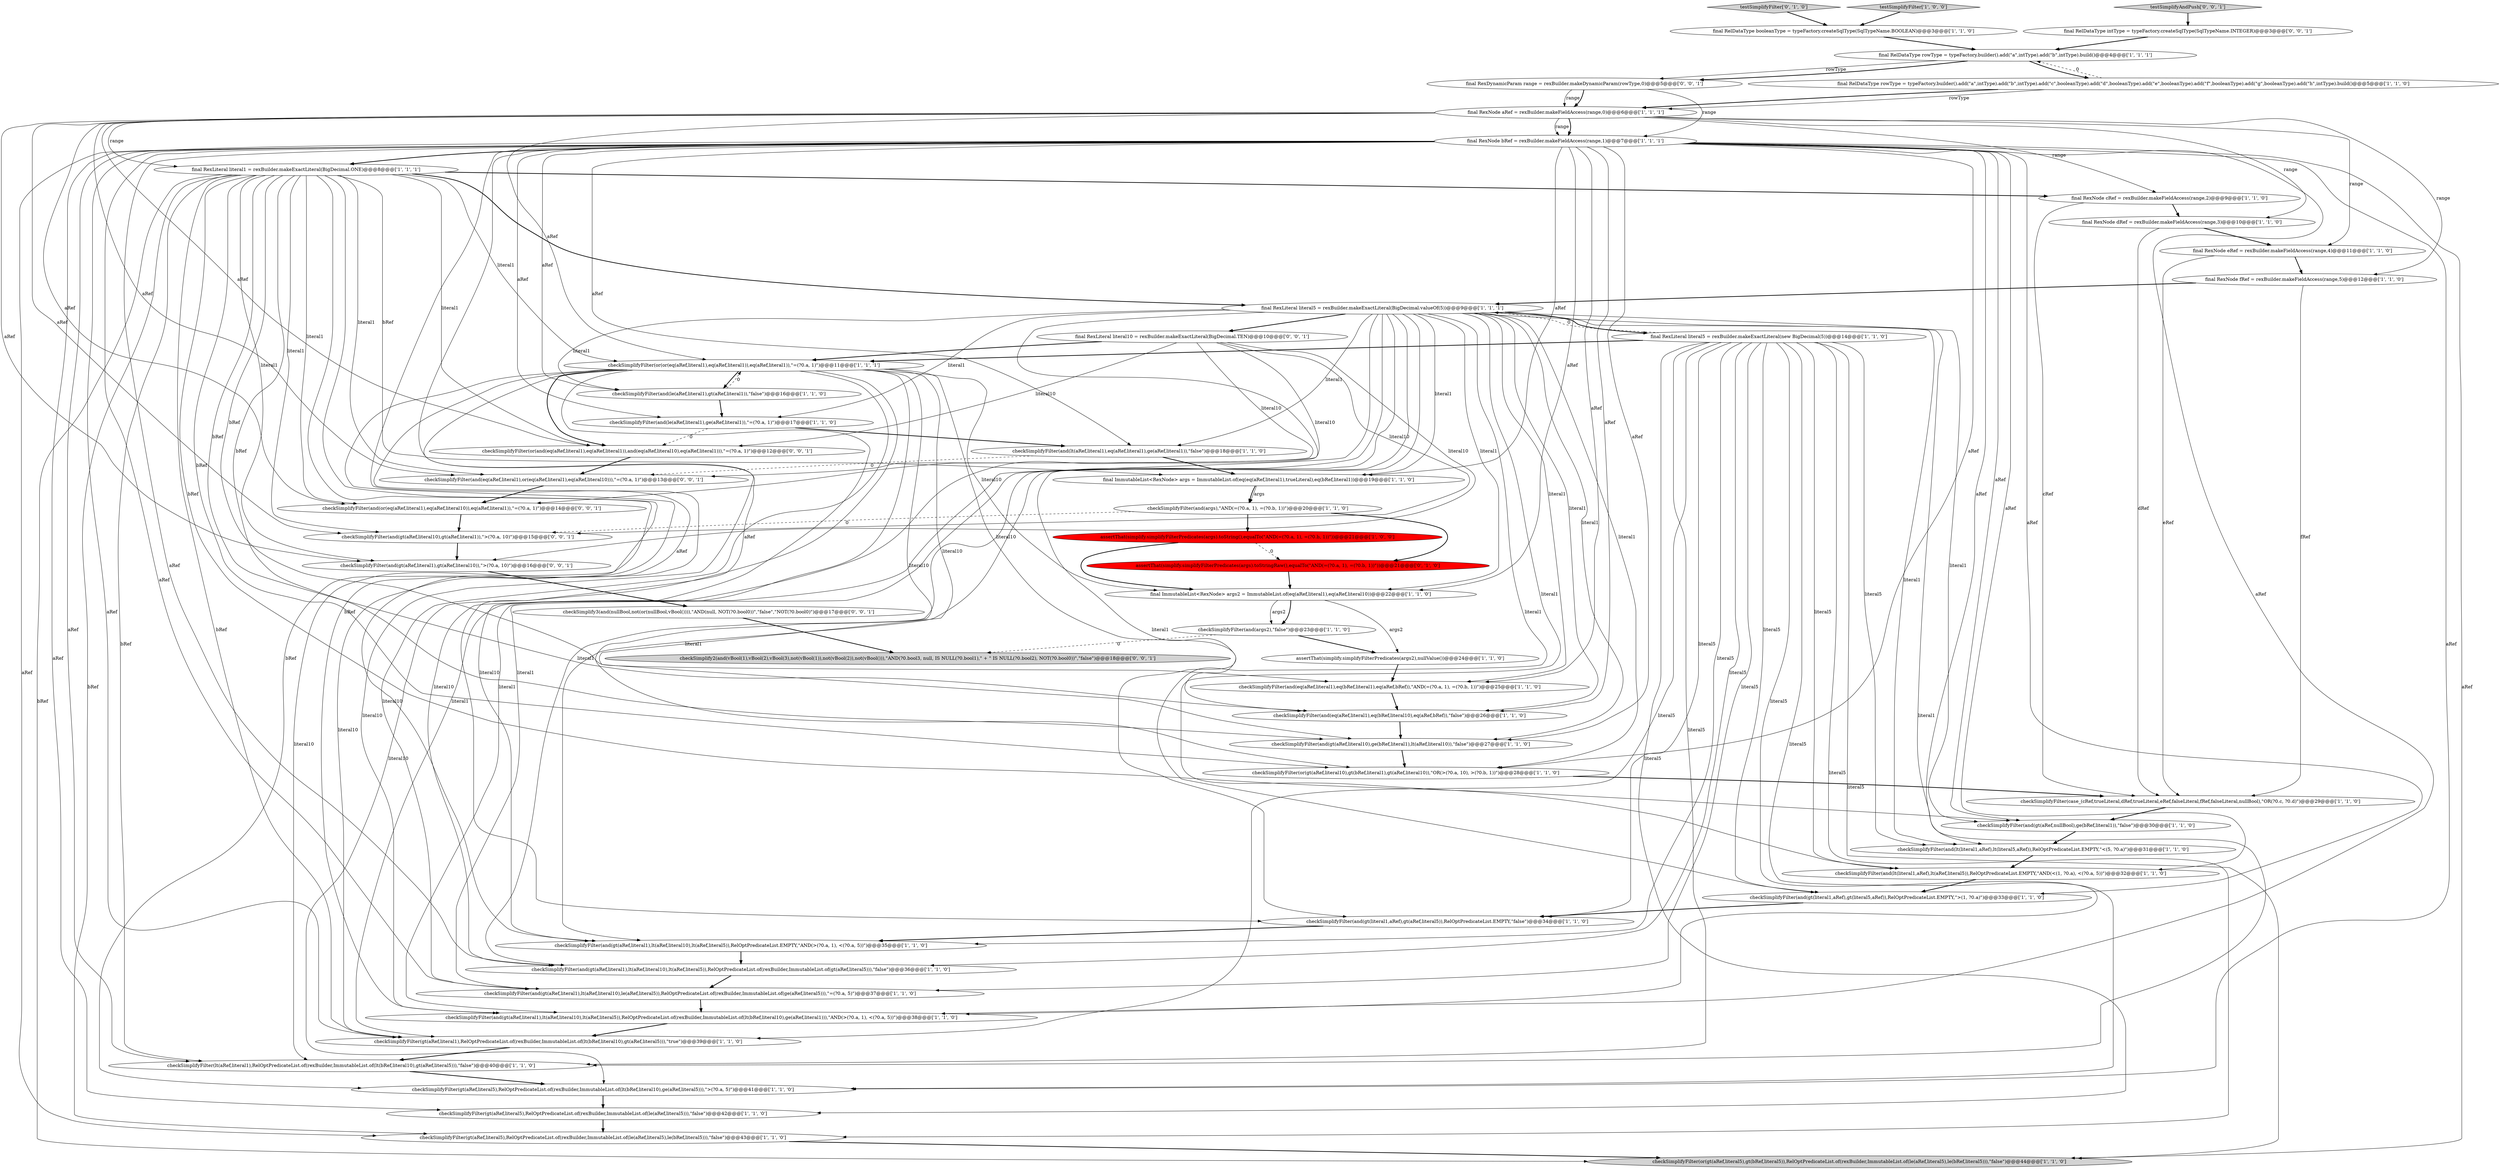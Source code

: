 digraph {
52 [style = filled, label = "final RelDataType intType = typeFactory.createSqlType(SqlTypeName.INTEGER)@@@3@@@['0', '0', '1']", fillcolor = white, shape = ellipse image = "AAA0AAABBB3BBB"];
6 [style = filled, label = "checkSimplifyFilter(and(lt(literal1,aRef),lt(aRef,literal5)),RelOptPredicateList.EMPTY,\"AND(<(1, ?0.a), <(?0.a, 5))\")@@@32@@@['1', '1', '0']", fillcolor = white, shape = ellipse image = "AAA0AAABBB1BBB"];
2 [style = filled, label = "checkSimplifyFilter(and(gt(aRef,literal1),lt(aRef,literal10),lt(aRef,literal5)),RelOptPredicateList.EMPTY,\"AND(>(?0.a, 1), <(?0.a, 5))\")@@@35@@@['1', '1', '0']", fillcolor = white, shape = ellipse image = "AAA0AAABBB1BBB"];
3 [style = filled, label = "checkSimplifyFilter(and(gt(aRef,literal1),lt(aRef,literal10),le(aRef,literal5)),RelOptPredicateList.of(rexBuilder,ImmutableList.of(ge(aRef,literal5))),\"=(?0.a, 5)\")@@@37@@@['1', '1', '0']", fillcolor = white, shape = ellipse image = "AAA0AAABBB1BBB"];
18 [style = filled, label = "checkSimplifyFilter(or(gt(aRef,literal5),gt(bRef,literal5)),RelOptPredicateList.of(rexBuilder,ImmutableList.of(le(aRef,literal5),le(bRef,literal5))),\"false\")@@@44@@@['1', '1', '0']", fillcolor = lightgray, shape = ellipse image = "AAA0AAABBB1BBB"];
4 [style = filled, label = "checkSimplifyFilter(and(gt(aRef,literal1),lt(aRef,literal10),lt(aRef,literal5)),RelOptPredicateList.of(rexBuilder,ImmutableList.of(lt(bRef,literal10),ge(aRef,literal1))),\"AND(>(?0.a, 1), <(?0.a, 5))\")@@@38@@@['1', '1', '0']", fillcolor = white, shape = ellipse image = "AAA0AAABBB1BBB"];
27 [style = filled, label = "final RexLiteral literal5 = rexBuilder.makeExactLiteral(BigDecimal.valueOf(5))@@@9@@@['1', '1', '1']", fillcolor = white, shape = ellipse image = "AAA0AAABBB1BBB"];
38 [style = filled, label = "checkSimplifyFilter(and(lt(aRef,literal1),eq(aRef,literal1),ge(aRef,literal1)),\"false\")@@@18@@@['1', '1', '0']", fillcolor = white, shape = ellipse image = "AAA0AAABBB1BBB"];
11 [style = filled, label = "final RelDataType rowType = typeFactory.builder().add(\"a\",intType).add(\"b\",intType).build()@@@4@@@['1', '1', '1']", fillcolor = white, shape = ellipse image = "AAA0AAABBB1BBB"];
54 [style = filled, label = "final RexDynamicParam range = rexBuilder.makeDynamicParam(rowType,0)@@@5@@@['0', '0', '1']", fillcolor = white, shape = ellipse image = "AAA0AAABBB3BBB"];
41 [style = filled, label = "checkSimplifyFilter(lt(aRef,literal1),RelOptPredicateList.of(rexBuilder,ImmutableList.of(lt(bRef,literal10),gt(aRef,literal5))),\"false\")@@@40@@@['1', '1', '0']", fillcolor = white, shape = ellipse image = "AAA0AAABBB1BBB"];
32 [style = filled, label = "testSimplifyFilter['1', '0', '0']", fillcolor = lightgray, shape = diamond image = "AAA0AAABBB1BBB"];
47 [style = filled, label = "checkSimplify2(and(vBool(1),vBool(2),vBool(3),not(vBool(1)),not(vBool(2)),not(vBool())),\"AND(?0.bool3, null, IS NULL(?0.bool1),\" + \" IS NULL(?0.bool2), NOT(?0.bool0))\",\"false\")@@@18@@@['0', '0', '1']", fillcolor = lightgray, shape = ellipse image = "AAA0AAABBB3BBB"];
42 [style = filled, label = "checkSimplifyFilter(and(eq(aRef,literal1),eq(bRef,literal10),eq(aRef,bRef)),\"false\")@@@26@@@['1', '1', '0']", fillcolor = white, shape = ellipse image = "AAA0AAABBB1BBB"];
44 [style = filled, label = "testSimplifyFilter['0', '1', '0']", fillcolor = lightgray, shape = diamond image = "AAA0AAABBB2BBB"];
37 [style = filled, label = "checkSimplifyFilter(or(gt(aRef,literal10),gt(bRef,literal1),gt(aRef,literal10)),\"OR(>(?0.a, 10), >(?0.b, 1))\")@@@28@@@['1', '1', '0']", fillcolor = white, shape = ellipse image = "AAA0AAABBB1BBB"];
9 [style = filled, label = "final RexNode aRef = rexBuilder.makeFieldAccess(range,0)@@@6@@@['1', '1', '1']", fillcolor = white, shape = ellipse image = "AAA0AAABBB1BBB"];
53 [style = filled, label = "final RexLiteral literal10 = rexBuilder.makeExactLiteral(BigDecimal.TEN)@@@10@@@['0', '0', '1']", fillcolor = white, shape = ellipse image = "AAA0AAABBB3BBB"];
17 [style = filled, label = "final ImmutableList<RexNode> args2 = ImmutableList.of(eq(aRef,literal1),eq(aRef,literal10))@@@22@@@['1', '1', '0']", fillcolor = white, shape = ellipse image = "AAA0AAABBB1BBB"];
43 [style = filled, label = "assertThat(simplify.simplifyFilterPredicates(args).toStringRaw(),equalTo(\"AND(=(?0.a, 1), =(?0.b, 1))\"))@@@21@@@['0', '1', '0']", fillcolor = red, shape = ellipse image = "AAA1AAABBB2BBB"];
25 [style = filled, label = "checkSimplifyFilter(and(args2),\"false\")@@@23@@@['1', '1', '0']", fillcolor = white, shape = ellipse image = "AAA0AAABBB1BBB"];
39 [style = filled, label = "assertThat(simplify.simplifyFilterPredicates(args2),nullValue())@@@24@@@['1', '1', '0']", fillcolor = white, shape = ellipse image = "AAA0AAABBB1BBB"];
46 [style = filled, label = "checkSimplifyFilter(and(gt(aRef,literal10),gt(aRef,literal1)),\">(?0.a, 10)\")@@@15@@@['0', '0', '1']", fillcolor = white, shape = ellipse image = "AAA0AAABBB3BBB"];
0 [style = filled, label = "final RexLiteral literal1 = rexBuilder.makeExactLiteral(BigDecimal.ONE)@@@8@@@['1', '1', '1']", fillcolor = white, shape = ellipse image = "AAA0AAABBB1BBB"];
45 [style = filled, label = "checkSimplifyFilter(or(and(eq(aRef,literal1),eq(aRef,literal1)),and(eq(aRef,literal10),eq(aRef,literal1))),\"=(?0.a, 1)\")@@@12@@@['0', '0', '1']", fillcolor = white, shape = ellipse image = "AAA0AAABBB3BBB"];
22 [style = filled, label = "checkSimplifyFilter(gt(aRef,literal1),RelOptPredicateList.of(rexBuilder,ImmutableList.of(lt(bRef,literal10),gt(aRef,literal5))),\"true\")@@@39@@@['1', '1', '0']", fillcolor = white, shape = ellipse image = "AAA0AAABBB1BBB"];
51 [style = filled, label = "checkSimplifyFilter(and(gt(aRef,literal1),gt(aRef,literal10)),\">(?0.a, 10)\")@@@16@@@['0', '0', '1']", fillcolor = white, shape = ellipse image = "AAA0AAABBB3BBB"];
24 [style = filled, label = "checkSimplifyFilter(and(le(aRef,literal1),gt(aRef,literal1)),\"false\")@@@16@@@['1', '1', '0']", fillcolor = white, shape = ellipse image = "AAA0AAABBB1BBB"];
16 [style = filled, label = "checkSimplifyFilter(or(or(eq(aRef,literal1),eq(aRef,literal1)),eq(aRef,literal1)),\"=(?0.a, 1)\")@@@11@@@['1', '1', '1']", fillcolor = white, shape = ellipse image = "AAA0AAABBB1BBB"];
30 [style = filled, label = "checkSimplifyFilter(gt(aRef,literal5),RelOptPredicateList.of(rexBuilder,ImmutableList.of(lt(bRef,literal10),ge(aRef,literal5))),\">(?0.a, 5)\")@@@41@@@['1', '1', '0']", fillcolor = white, shape = ellipse image = "AAA0AAABBB1BBB"];
40 [style = filled, label = "assertThat(simplify.simplifyFilterPredicates(args).toString(),equalTo(\"AND(=(?0.a, 1), =(?0.b, 1))\"))@@@21@@@['1', '0', '0']", fillcolor = red, shape = ellipse image = "AAA1AAABBB1BBB"];
23 [style = filled, label = "checkSimplifyFilter(and(gt(aRef,literal1),lt(aRef,literal10),lt(aRef,literal5)),RelOptPredicateList.of(rexBuilder,ImmutableList.of(gt(aRef,literal5))),\"false\")@@@36@@@['1', '1', '0']", fillcolor = white, shape = ellipse image = "AAA0AAABBB1BBB"];
15 [style = filled, label = "checkSimplifyFilter(and(args),\"AND(=(?0.a, 1), =(?0.b, 1))\")@@@20@@@['1', '1', '0']", fillcolor = white, shape = ellipse image = "AAA0AAABBB1BBB"];
49 [style = filled, label = "checkSimplify3(and(nullBool,not(or(nullBool,vBool()))),\"AND(null, NOT(?0.bool0))\",\"false\",\"NOT(?0.bool0)\")@@@17@@@['0', '0', '1']", fillcolor = white, shape = ellipse image = "AAA0AAABBB3BBB"];
14 [style = filled, label = "final ImmutableList<RexNode> args = ImmutableList.of(eq(eq(aRef,literal1),trueLiteral),eq(bRef,literal1))@@@19@@@['1', '1', '0']", fillcolor = white, shape = ellipse image = "AAA0AAABBB1BBB"];
50 [style = filled, label = "testSimplifyAndPush['0', '0', '1']", fillcolor = lightgray, shape = diamond image = "AAA0AAABBB3BBB"];
7 [style = filled, label = "checkSimplifyFilter(case_(cRef,trueLiteral,dRef,trueLiteral,eRef,falseLiteral,fRef,falseLiteral,nullBool),\"OR(?0.c, ?0.d)\")@@@29@@@['1', '1', '0']", fillcolor = white, shape = ellipse image = "AAA0AAABBB1BBB"];
29 [style = filled, label = "final RexNode bRef = rexBuilder.makeFieldAccess(range,1)@@@7@@@['1', '1', '1']", fillcolor = white, shape = ellipse image = "AAA0AAABBB1BBB"];
12 [style = filled, label = "final RexNode cRef = rexBuilder.makeFieldAccess(range,2)@@@9@@@['1', '1', '0']", fillcolor = white, shape = ellipse image = "AAA0AAABBB1BBB"];
13 [style = filled, label = "checkSimplifyFilter(and(le(aRef,literal1),ge(aRef,literal1)),\"=(?0.a, 1)\")@@@17@@@['1', '1', '0']", fillcolor = white, shape = ellipse image = "AAA0AAABBB1BBB"];
26 [style = filled, label = "checkSimplifyFilter(and(gt(aRef,nullBool),ge(bRef,literal1)),\"false\")@@@30@@@['1', '1', '0']", fillcolor = white, shape = ellipse image = "AAA0AAABBB1BBB"];
21 [style = filled, label = "checkSimplifyFilter(and(eq(aRef,literal1),eq(bRef,literal1),eq(aRef,bRef)),\"AND(=(?0.a, 1), =(?0.b, 1))\")@@@25@@@['1', '1', '0']", fillcolor = white, shape = ellipse image = "AAA0AAABBB1BBB"];
35 [style = filled, label = "checkSimplifyFilter(gt(aRef,literal5),RelOptPredicateList.of(rexBuilder,ImmutableList.of(le(aRef,literal5))),\"false\")@@@42@@@['1', '1', '0']", fillcolor = white, shape = ellipse image = "AAA0AAABBB1BBB"];
31 [style = filled, label = "checkSimplifyFilter(and(gt(aRef,literal10),ge(bRef,literal1),lt(aRef,literal10)),\"false\")@@@27@@@['1', '1', '0']", fillcolor = white, shape = ellipse image = "AAA0AAABBB1BBB"];
34 [style = filled, label = "checkSimplifyFilter(and(gt(literal1,aRef),gt(aRef,literal5)),RelOptPredicateList.EMPTY,\"false\")@@@34@@@['1', '1', '0']", fillcolor = white, shape = ellipse image = "AAA0AAABBB1BBB"];
19 [style = filled, label = "checkSimplifyFilter(and(gt(literal1,aRef),gt(literal5,aRef)),RelOptPredicateList.EMPTY,\">(1, ?0.a)\")@@@33@@@['1', '1', '0']", fillcolor = white, shape = ellipse image = "AAA0AAABBB1BBB"];
20 [style = filled, label = "checkSimplifyFilter(gt(aRef,literal5),RelOptPredicateList.of(rexBuilder,ImmutableList.of(le(aRef,literal5),le(bRef,literal5))),\"false\")@@@43@@@['1', '1', '0']", fillcolor = white, shape = ellipse image = "AAA0AAABBB1BBB"];
33 [style = filled, label = "checkSimplifyFilter(and(lt(literal1,aRef),lt(literal5,aRef)),RelOptPredicateList.EMPTY,\"<(5, ?0.a)\")@@@31@@@['1', '1', '0']", fillcolor = white, shape = ellipse image = "AAA0AAABBB1BBB"];
5 [style = filled, label = "final RelDataType booleanType = typeFactory.createSqlType(SqlTypeName.BOOLEAN)@@@3@@@['1', '1', '0']", fillcolor = white, shape = ellipse image = "AAA0AAABBB1BBB"];
48 [style = filled, label = "checkSimplifyFilter(and(eq(aRef,literal1),or(eq(aRef,literal1),eq(aRef,literal10))),\"=(?0.a, 1)\")@@@13@@@['0', '0', '1']", fillcolor = white, shape = ellipse image = "AAA0AAABBB3BBB"];
28 [style = filled, label = "final RexNode eRef = rexBuilder.makeFieldAccess(range,4)@@@11@@@['1', '1', '0']", fillcolor = white, shape = ellipse image = "AAA0AAABBB1BBB"];
8 [style = filled, label = "final RelDataType rowType = typeFactory.builder().add(\"a\",intType).add(\"b\",intType).add(\"c\",booleanType).add(\"d\",booleanType).add(\"e\",booleanType).add(\"f\",booleanType).add(\"g\",booleanType).add(\"h\",intType).build()@@@5@@@['1', '1', '0']", fillcolor = white, shape = ellipse image = "AAA0AAABBB1BBB"];
55 [style = filled, label = "checkSimplifyFilter(and(or(eq(aRef,literal1),eq(aRef,literal10)),eq(aRef,literal1)),\"=(?0.a, 1)\")@@@14@@@['0', '0', '1']", fillcolor = white, shape = ellipse image = "AAA0AAABBB3BBB"];
10 [style = filled, label = "final RexNode fRef = rexBuilder.makeFieldAccess(range,5)@@@12@@@['1', '1', '0']", fillcolor = white, shape = ellipse image = "AAA0AAABBB1BBB"];
36 [style = filled, label = "final RexNode dRef = rexBuilder.makeFieldAccess(range,3)@@@10@@@['1', '1', '0']", fillcolor = white, shape = ellipse image = "AAA0AAABBB1BBB"];
1 [style = filled, label = "final RexLiteral literal5 = rexBuilder.makeExactLiteral(new BigDecimal(5))@@@14@@@['1', '1', '0']", fillcolor = white, shape = ellipse image = "AAA0AAABBB1BBB"];
17->25 [style = bold, label=""];
31->37 [style = bold, label=""];
29->30 [style = solid, label="aRef"];
0->16 [style = solid, label="literal1"];
53->51 [style = solid, label="literal10"];
21->42 [style = bold, label=""];
27->42 [style = solid, label="literal1"];
1->30 [style = solid, label="literal5"];
53->55 [style = solid, label="literal10"];
1->20 [style = solid, label="literal5"];
1->6 [style = solid, label="literal5"];
1->27 [style = dashed, label="0"];
29->0 [style = bold, label=""];
36->28 [style = bold, label=""];
9->55 [style = solid, label="aRef"];
16->31 [style = solid, label="literal10"];
45->48 [style = bold, label=""];
29->2 [style = solid, label="aRef"];
3->4 [style = bold, label=""];
27->24 [style = solid, label="literal1"];
0->51 [style = solid, label="literal1"];
7->26 [style = bold, label=""];
2->23 [style = bold, label=""];
46->51 [style = bold, label=""];
13->45 [style = dashed, label="0"];
0->37 [style = solid, label="bRef"];
34->2 [style = bold, label=""];
12->7 [style = solid, label="cRef"];
16->41 [style = solid, label="literal10"];
0->14 [style = solid, label="bRef"];
36->7 [style = solid, label="dRef"];
8->11 [style = dashed, label="0"];
1->34 [style = solid, label="literal5"];
9->29 [style = bold, label=""];
19->34 [style = bold, label=""];
29->34 [style = solid, label="aRef"];
29->3 [style = solid, label="aRef"];
27->6 [style = solid, label="literal1"];
16->30 [style = solid, label="literal10"];
38->48 [style = dashed, label="0"];
29->19 [style = solid, label="aRef"];
16->2 [style = solid, label="literal10"];
35->20 [style = bold, label=""];
16->45 [style = bold, label=""];
9->46 [style = solid, label="aRef"];
27->53 [style = bold, label=""];
22->41 [style = bold, label=""];
1->41 [style = solid, label="literal5"];
0->18 [style = solid, label="bRef"];
9->51 [style = solid, label="aRef"];
16->42 [style = solid, label="literal10"];
40->43 [style = dashed, label="0"];
23->3 [style = bold, label=""];
42->31 [style = bold, label=""];
29->4 [style = solid, label="aRef"];
29->42 [style = solid, label="aRef"];
27->41 [style = solid, label="literal1"];
1->35 [style = solid, label="literal5"];
1->19 [style = solid, label="literal5"];
27->4 [style = solid, label="literal1"];
20->18 [style = bold, label=""];
41->30 [style = bold, label=""];
1->3 [style = solid, label="literal5"];
0->45 [style = solid, label="literal1"];
9->0 [style = solid, label="range"];
29->31 [style = solid, label="aRef"];
29->38 [style = solid, label="aRef"];
29->26 [style = solid, label="aRef"];
1->16 [style = bold, label=""];
27->3 [style = solid, label="literal1"];
16->3 [style = solid, label="literal10"];
0->55 [style = solid, label="literal1"];
48->55 [style = bold, label=""];
29->22 [style = solid, label="aRef"];
40->17 [style = bold, label=""];
9->16 [style = solid, label="aRef"];
11->8 [style = bold, label=""];
14->15 [style = bold, label=""];
5->11 [style = bold, label=""];
27->38 [style = solid, label="literal1"];
29->35 [style = solid, label="aRef"];
0->31 [style = solid, label="bRef"];
27->19 [style = solid, label="literal1"];
17->25 [style = solid, label="args2"];
4->22 [style = bold, label=""];
24->13 [style = bold, label=""];
11->54 [style = solid, label="rowType"];
29->37 [style = solid, label="aRef"];
29->24 [style = solid, label="aRef"];
17->39 [style = solid, label="args2"];
0->20 [style = solid, label="bRef"];
25->39 [style = bold, label=""];
29->18 [style = solid, label="aRef"];
16->24 [style = bold, label=""];
0->12 [style = bold, label=""];
29->17 [style = solid, label="aRef"];
12->36 [style = bold, label=""];
1->2 [style = solid, label="literal5"];
29->21 [style = solid, label="aRef"];
54->29 [style = solid, label="range"];
27->33 [style = solid, label="literal1"];
25->47 [style = dashed, label="0"];
29->41 [style = solid, label="aRef"];
9->29 [style = solid, label="range"];
27->2 [style = solid, label="literal1"];
0->48 [style = solid, label="literal1"];
37->7 [style = bold, label=""];
16->17 [style = solid, label="literal10"];
29->20 [style = solid, label="aRef"];
28->7 [style = solid, label="eRef"];
39->21 [style = bold, label=""];
43->17 [style = bold, label=""];
0->41 [style = solid, label="bRef"];
16->22 [style = solid, label="literal10"];
30->35 [style = bold, label=""];
29->13 [style = solid, label="aRef"];
14->15 [style = solid, label="args"];
29->14 [style = solid, label="aRef"];
15->43 [style = bold, label=""];
1->18 [style = solid, label="literal5"];
15->40 [style = bold, label=""];
9->10 [style = solid, label="range"];
0->22 [style = solid, label="bRef"];
27->23 [style = solid, label="literal1"];
27->31 [style = solid, label="literal1"];
0->4 [style = solid, label="bRef"];
10->7 [style = solid, label="fRef"];
44->5 [style = bold, label=""];
8->9 [style = solid, label="rowType"];
0->42 [style = solid, label="bRef"];
11->54 [style = bold, label=""];
0->21 [style = solid, label="bRef"];
27->22 [style = solid, label="literal1"];
52->11 [style = bold, label=""];
32->5 [style = bold, label=""];
54->9 [style = solid, label="range"];
9->28 [style = solid, label="range"];
27->1 [style = bold, label=""];
27->14 [style = solid, label="literal1"];
28->10 [style = bold, label=""];
0->27 [style = bold, label=""];
10->27 [style = bold, label=""];
16->4 [style = solid, label="literal10"];
33->6 [style = bold, label=""];
27->37 [style = solid, label="literal1"];
53->48 [style = solid, label="literal10"];
6->19 [style = bold, label=""];
51->49 [style = bold, label=""];
0->26 [style = solid, label="bRef"];
27->13 [style = solid, label="literal1"];
24->16 [style = dashed, label="0"];
9->12 [style = solid, label="range"];
50->52 [style = bold, label=""];
38->14 [style = bold, label=""];
49->47 [style = bold, label=""];
29->33 [style = solid, label="aRef"];
0->30 [style = solid, label="bRef"];
27->17 [style = solid, label="literal1"];
9->36 [style = solid, label="range"];
27->34 [style = solid, label="literal1"];
9->45 [style = solid, label="aRef"];
29->23 [style = solid, label="aRef"];
55->46 [style = bold, label=""];
15->46 [style = dashed, label="0"];
29->6 [style = solid, label="aRef"];
54->9 [style = bold, label=""];
53->45 [style = solid, label="literal10"];
8->9 [style = bold, label=""];
53->46 [style = solid, label="literal10"];
53->16 [style = bold, label=""];
27->26 [style = solid, label="literal1"];
16->23 [style = solid, label="literal10"];
13->38 [style = bold, label=""];
16->37 [style = solid, label="literal10"];
1->22 [style = solid, label="literal5"];
0->46 [style = solid, label="literal1"];
27->21 [style = solid, label="literal1"];
26->33 [style = bold, label=""];
1->4 [style = solid, label="literal5"];
1->23 [style = solid, label="literal5"];
1->33 [style = solid, label="literal5"];
9->48 [style = solid, label="aRef"];
}
